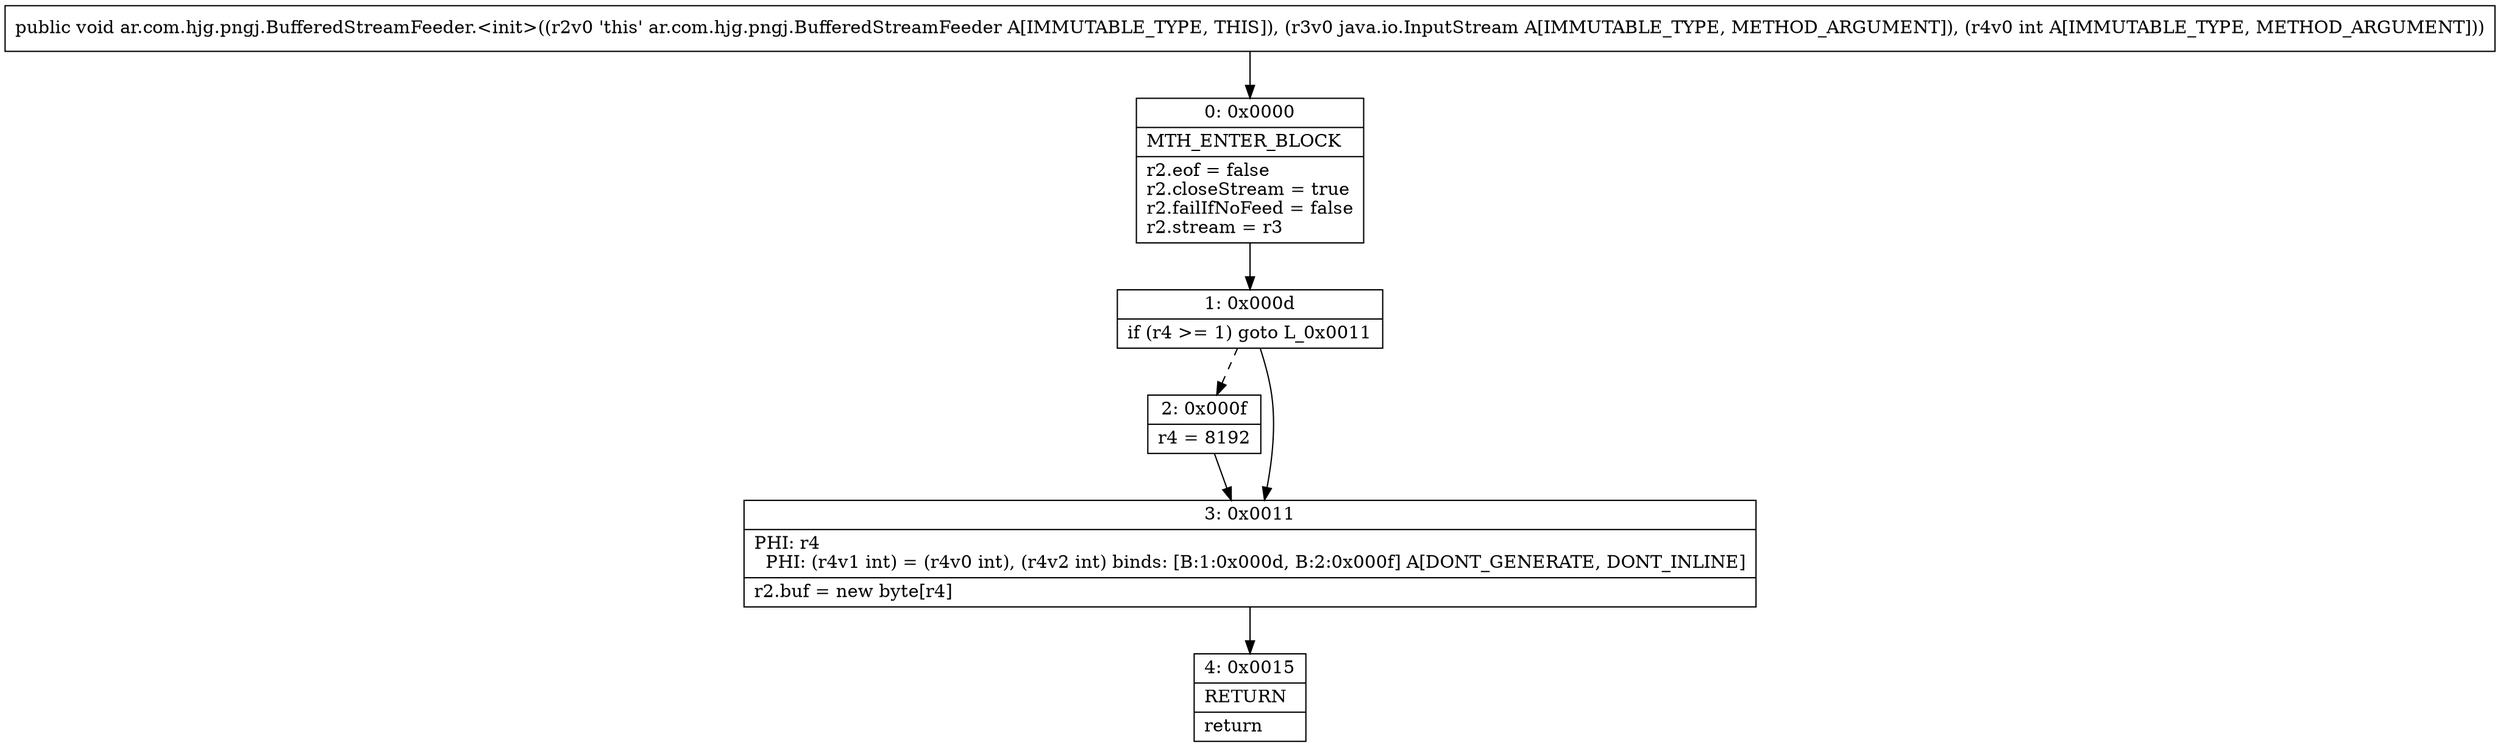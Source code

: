 digraph "CFG forar.com.hjg.pngj.BufferedStreamFeeder.\<init\>(Ljava\/io\/InputStream;I)V" {
Node_0 [shape=record,label="{0\:\ 0x0000|MTH_ENTER_BLOCK\l|r2.eof = false\lr2.closeStream = true\lr2.failIfNoFeed = false\lr2.stream = r3\l}"];
Node_1 [shape=record,label="{1\:\ 0x000d|if (r4 \>= 1) goto L_0x0011\l}"];
Node_2 [shape=record,label="{2\:\ 0x000f|r4 = 8192\l}"];
Node_3 [shape=record,label="{3\:\ 0x0011|PHI: r4 \l  PHI: (r4v1 int) = (r4v0 int), (r4v2 int) binds: [B:1:0x000d, B:2:0x000f] A[DONT_GENERATE, DONT_INLINE]\l|r2.buf = new byte[r4]\l}"];
Node_4 [shape=record,label="{4\:\ 0x0015|RETURN\l|return\l}"];
MethodNode[shape=record,label="{public void ar.com.hjg.pngj.BufferedStreamFeeder.\<init\>((r2v0 'this' ar.com.hjg.pngj.BufferedStreamFeeder A[IMMUTABLE_TYPE, THIS]), (r3v0 java.io.InputStream A[IMMUTABLE_TYPE, METHOD_ARGUMENT]), (r4v0 int A[IMMUTABLE_TYPE, METHOD_ARGUMENT])) }"];
MethodNode -> Node_0;
Node_0 -> Node_1;
Node_1 -> Node_2[style=dashed];
Node_1 -> Node_3;
Node_2 -> Node_3;
Node_3 -> Node_4;
}


